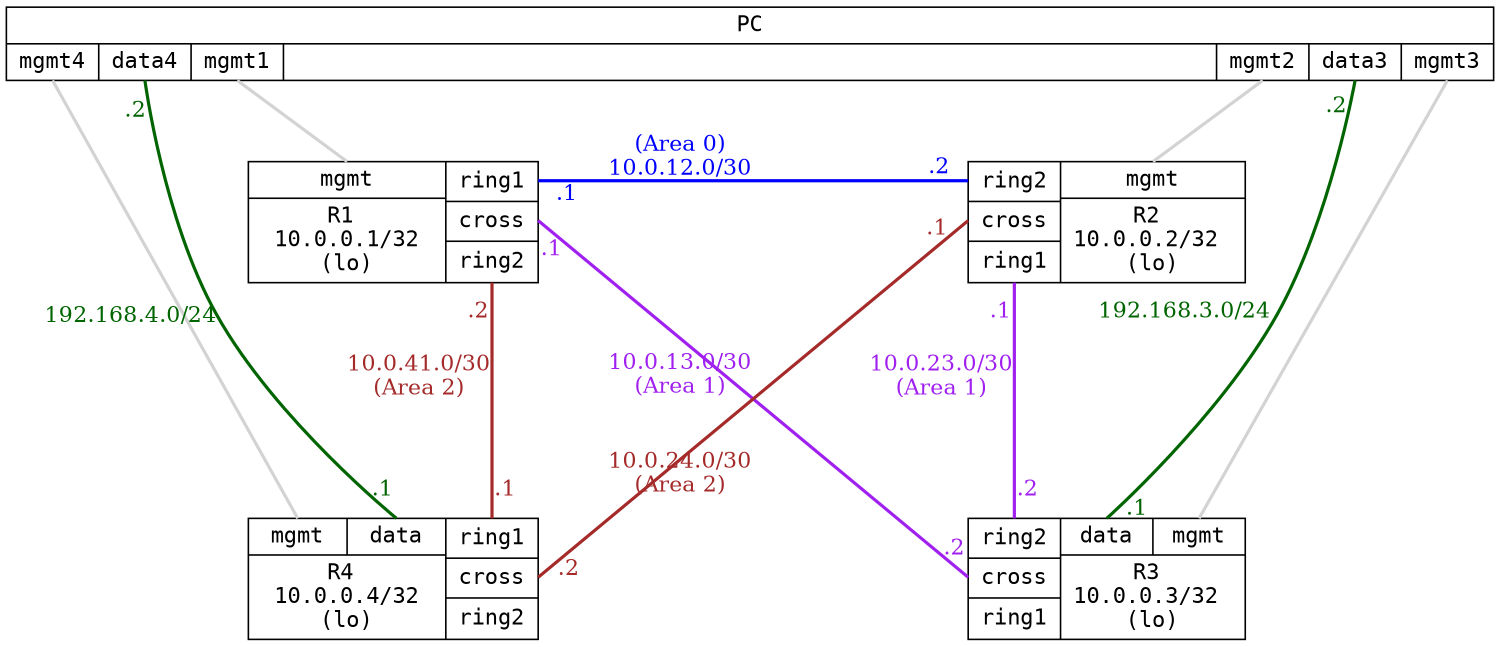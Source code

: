 graph "ring-4-duts" {
    layout="neato";
    overlap=false;
    esep="+20";
    splines=true;
    size=10;

    node [shape=record, fontname="monospace"];
    edge [color="cornflowerblue", penwidth="2"];

    PC [
        label=" { PC | { <mgmt4> mgmt4 | <data4> data4 | <mgmt1> mgmt1 | &#160;&#160;&#160;&#160;&#160;&#160;&#160;&#160;&#160;&#160;&#160;&#160;&#160;&#160;&#160;&#160;&#160;&#160;&#160;&#160;&#160;&#160;&#160;&#160;&#160;&#160;&#160;&#160;&#160;&#160;&#160;&#160;&#160;&#160;&#160;&#160;&#160;&#160;&#160;&#160;&#160;&#160;&#160;&#160;&#160;&#160;&#160;&#160;&#160;&#160;&#160;&#160;&#160;&#160;&#160;&#160;&#160;&#160;&#160;&#160;&#160;&#160;&#160;&#160;&#160;&#160;&#160;&#160;&#160; | <mgmt2> mgmt2 | <data3> data3 | <mgmt3> mgmt3 } }",
        pos="150,200!"
        kind="controller",
    ];

    R1 [
        label="{ { <mgmt> mgmt } | R1 \n 10.0.0.1/32 \n(lo) } | { <ring1> ring1 | <cross> cross | <ring2> ring2 }",
        pos="50,150!",
        kind="infix",
    ];

    R4 [
        label="{ { <mgmt> mgmt | <data> data } | R4 \n 10.0.0.4/32 \n(lo) } | { <ring1> ring1 | <cross> cross | <ring2> ring2 }",
        pos="50,50!"
        kind="infix",
    ];

    R2 [
        label="{ <ring2> ring2 | <cross> cross | <ring1> ring1 } | { { <mgmt> mgmt } | R2 \n10.0.0.2/32 \n(lo) }",
        pos="250,150!"
        kind="infix",
    ];

    R3 [
        label="{ <ring2> ring2 | <cross> cross | <ring1> ring1 } | { { <data> data | <mgmt> mgmt } | R3 \n10.0.0.3/32 \n(lo) }",
        pos="250,50!"
        kind="infix",
    ];

    # Management Connections
    PC:mgmt1 -- R1:mgmt [kind=mgmt, color="lightgray"]
    PC:mgmt2 -- R2:mgmt [kind=mgmt, color="lightgray"]
    PC:mgmt3 -- R3:mgmt [kind=mgmt, color="lightgray", overlap=false, weight=0.1]
    PC:mgmt4 -- R4:mgmt [kind=mgmt, color="lightgray", overlap=false, weight=0.1]

    # PC-Dut links
    PC:data3 -- R3:data [color="darkgreen", headlabel=".1", label="192.168.3.0/24", taillabel=".2", labeldistance=2, fontcolor="darkgreen"]
    PC:data4 -- R4:data [color="darkgreen", headlabel=".1", label="192.168.4.0/24&#160;", taillabel=".2", labeldistance=2, fontcolor="darkgreen"]

    # Ring
    R1:ring1 -- R2:ring2 [color="blue", headlabel=".2", label="(Area 0)\n10.0.12.0/30", taillabel=".1", labeldistance=2, fontcolor="blue"]
    R2:ring1 -- R3:ring2 [color="purple", headlabel=".2", label="10.0.23.0/30\n(Area 1)", taillabel=".1", labeljust=r, labeldistance=2, fontcolor="purple"]
    R4:ring1 -- R1:ring2 [color="brown", headlabel=".2", label="10.0.41.0/30\n(Area 2)", taillabel=".1", labeldistance=2, fontcolor="brown"]

    # Cross
    R1:cross -- R3:cross [color="purple", headlabel=".2", label="10.0.13.0/30\n(Area 1)", labeljust=r taillabel=".1", labeldistance=2, fontcolor="purple"]
    R2:cross -- R4:cross [color="brown", headlabel=".2", label="\n\n10.0.24.0/30\n(Area 2)", labeljust=r taillabel=".1", labeldistance=2, fontcolor="brown"]
}
